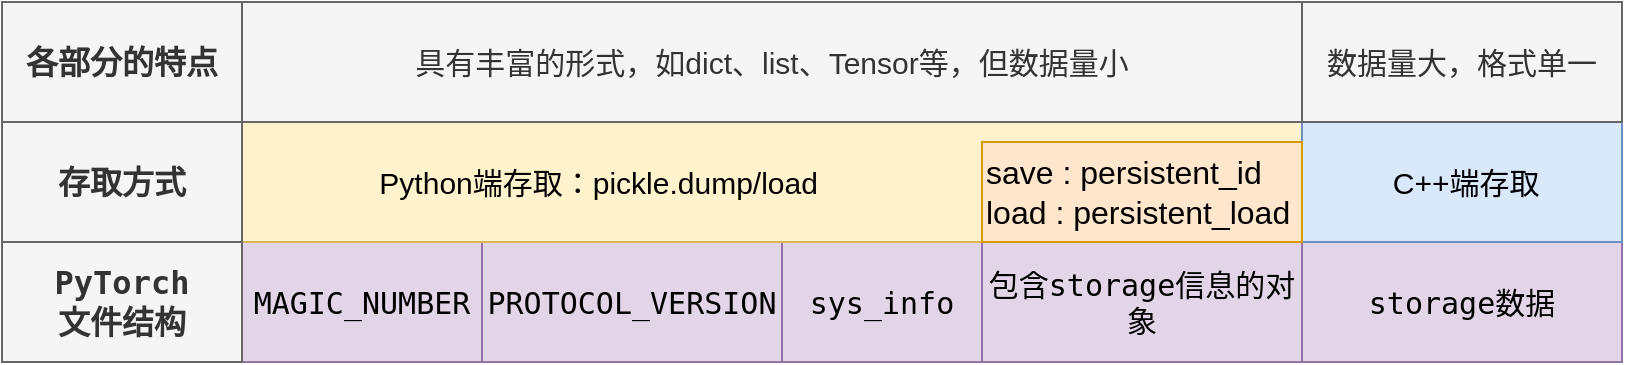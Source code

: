 <mxfile version="14.2.9" type="github">
  <diagram id="TA9kZWug_r85C3clJezx" name="Page-1">
    <mxGraphModel dx="817" dy="487" grid="1" gridSize="10" guides="1" tooltips="1" connect="1" arrows="1" fold="1" page="1" pageScale="1" pageWidth="827" pageHeight="1169" math="0" shadow="0">
      <root>
        <mxCell id="0" />
        <mxCell id="1" parent="0" />
        <mxCell id="7_i-U9n6Cbf5A0pLLuEN-1" value="&lt;span style=&quot;font-family: &amp;quot;source code pro&amp;quot;, monospace; font-size: 15px; text-align: left;&quot;&gt;MAGIC_NUMBER&lt;/span&gt;" style="rounded=0;whiteSpace=wrap;html=1;fontSize=15;labelBackgroundColor=none;fillColor=#e1d5e7;strokeColor=#9673a6;" vertex="1" parent="1">
          <mxGeometry x="130" y="190" width="120" height="60" as="geometry" />
        </mxCell>
        <mxCell id="7_i-U9n6Cbf5A0pLLuEN-2" value="&lt;span style=&quot;font-family: &amp;quot;source code pro&amp;quot;, monospace; font-size: 15px; text-align: left;&quot;&gt;PROTOCOL_VERSION&lt;/span&gt;" style="rounded=0;whiteSpace=wrap;html=1;fontSize=15;labelBackgroundColor=none;fillColor=#e1d5e7;strokeColor=#9673a6;" vertex="1" parent="1">
          <mxGeometry x="250" y="190" width="150" height="60" as="geometry" />
        </mxCell>
        <mxCell id="7_i-U9n6Cbf5A0pLLuEN-9" value="" style="edgeStyle=orthogonalEdgeStyle;rounded=0;orthogonalLoop=1;jettySize=auto;html=1;" edge="1" parent="1" source="7_i-U9n6Cbf5A0pLLuEN-3" target="7_i-U9n6Cbf5A0pLLuEN-8">
          <mxGeometry relative="1" as="geometry" />
        </mxCell>
        <mxCell id="7_i-U9n6Cbf5A0pLLuEN-10" value="" style="edgeStyle=orthogonalEdgeStyle;rounded=0;orthogonalLoop=1;jettySize=auto;html=1;fontSize=15;" edge="1" parent="1" source="7_i-U9n6Cbf5A0pLLuEN-3" target="7_i-U9n6Cbf5A0pLLuEN-6">
          <mxGeometry relative="1" as="geometry" />
        </mxCell>
        <mxCell id="7_i-U9n6Cbf5A0pLLuEN-3" value="&lt;span style=&quot;font-family: &amp;quot;source code pro&amp;quot;, monospace; font-size: 15px; text-align: left;&quot;&gt;sys_info&lt;/span&gt;" style="rounded=0;whiteSpace=wrap;html=1;fontSize=15;labelBackgroundColor=none;fillColor=#e1d5e7;strokeColor=#9673a6;" vertex="1" parent="1">
          <mxGeometry x="400" y="190" width="100" height="60" as="geometry" />
        </mxCell>
        <mxCell id="7_i-U9n6Cbf5A0pLLuEN-4" value="&lt;span style=&quot;font-family: &amp;quot;source code pro&amp;quot;, monospace; text-align: left; font-size: 15px;&quot;&gt;&lt;font style=&quot;font-size: 15px&quot;&gt;包含storage信息的对象&lt;/font&gt;&lt;/span&gt;" style="rounded=0;whiteSpace=wrap;html=1;fontSize=15;labelBackgroundColor=none;fillColor=#e1d5e7;strokeColor=#9673a6;" vertex="1" parent="1">
          <mxGeometry x="500" y="190" width="160" height="60" as="geometry" />
        </mxCell>
        <mxCell id="7_i-U9n6Cbf5A0pLLuEN-5" value="&lt;span style=&quot;font-family: &amp;quot;source code pro&amp;quot;, monospace; font-size: 15px; text-align: left;&quot;&gt;storage数据&lt;/span&gt;" style="rounded=0;whiteSpace=wrap;html=1;fontSize=15;labelBackgroundColor=none;fillColor=#e1d5e7;strokeColor=#9673a6;" vertex="1" parent="1">
          <mxGeometry x="660" y="190" width="160" height="60" as="geometry" />
        </mxCell>
        <mxCell id="7_i-U9n6Cbf5A0pLLuEN-6" value="&lt;font&gt;&amp;nbsp; &amp;nbsp; &amp;nbsp; &amp;nbsp; &amp;nbsp; &amp;nbsp; &amp;nbsp; &amp;nbsp; Python端存取：pickle.dump/load&lt;/font&gt;" style="rounded=0;whiteSpace=wrap;html=1;fontSize=15;align=left;fillColor=#fff2cc;strokeColor=#d6b656;" vertex="1" parent="1">
          <mxGeometry x="130" y="130" width="530" height="60" as="geometry" />
        </mxCell>
        <mxCell id="7_i-U9n6Cbf5A0pLLuEN-7" value="&lt;font&gt;&amp;nbsp;C++端存取&lt;/font&gt;" style="rounded=0;whiteSpace=wrap;html=1;fontSize=15;align=center;fillColor=#dae8fc;strokeColor=#6c8ebf;" vertex="1" parent="1">
          <mxGeometry x="660" y="130" width="160" height="60" as="geometry" />
        </mxCell>
        <mxCell id="7_i-U9n6Cbf5A0pLLuEN-8" value="&lt;font style=&quot;font-size: 16px&quot;&gt;save : persistent_id&lt;br&gt;load : persistent_load&lt;/font&gt;" style="rounded=0;whiteSpace=wrap;html=1;align=left;fillColor=#ffe6cc;strokeColor=#d79b00;" vertex="1" parent="1">
          <mxGeometry x="500" y="140" width="160" height="50" as="geometry" />
        </mxCell>
        <mxCell id="7_i-U9n6Cbf5A0pLLuEN-11" value="具有丰富的形式，如dict、list、Tensor等，但数据量小" style="rounded=0;whiteSpace=wrap;html=1;fontSize=15;fillColor=#f5f5f5;strokeColor=#666666;fontColor=#333333;" vertex="1" parent="1">
          <mxGeometry x="130" y="70" width="530" height="60" as="geometry" />
        </mxCell>
        <mxCell id="7_i-U9n6Cbf5A0pLLuEN-12" value="数据量大，格式单一" style="rounded=0;whiteSpace=wrap;html=1;fontSize=15;fillColor=#f5f5f5;strokeColor=#666666;fontColor=#333333;" vertex="1" parent="1">
          <mxGeometry x="660" y="70" width="160" height="60" as="geometry" />
        </mxCell>
        <mxCell id="7_i-U9n6Cbf5A0pLLuEN-13" value="&lt;span style=&quot;font-family: &amp;quot;source code pro&amp;quot;, monospace; font-size: 16px; text-align: left;&quot;&gt;PyTorch&lt;br style=&quot;font-size: 16px;&quot;&gt;文件结构&lt;/span&gt;" style="rounded=0;whiteSpace=wrap;html=1;fontSize=16;fontStyle=1;fillColor=#f5f5f5;strokeColor=#666666;labelBackgroundColor=none;fontColor=#333333;" vertex="1" parent="1">
          <mxGeometry x="10" y="190" width="120" height="60" as="geometry" />
        </mxCell>
        <mxCell id="7_i-U9n6Cbf5A0pLLuEN-14" value="&lt;span style=&quot;font-family: &amp;quot;source code pro&amp;quot;, monospace; font-size: 16px; text-align: left;&quot;&gt;存取方式&lt;/span&gt;" style="rounded=0;whiteSpace=wrap;html=1;fontSize=16;fontStyle=1;fillColor=#f5f5f5;strokeColor=#666666;labelBackgroundColor=none;fontColor=#333333;" vertex="1" parent="1">
          <mxGeometry x="10" y="130" width="120" height="60" as="geometry" />
        </mxCell>
        <mxCell id="7_i-U9n6Cbf5A0pLLuEN-15" value="&lt;span style=&quot;font-family: &amp;quot;source code pro&amp;quot;, monospace; font-size: 16px; text-align: left;&quot;&gt;各部分的特点&lt;/span&gt;" style="rounded=0;whiteSpace=wrap;html=1;fontSize=16;fontStyle=1;fillColor=#f5f5f5;strokeColor=#666666;labelBackgroundColor=none;fontColor=#333333;" vertex="1" parent="1">
          <mxGeometry x="10" y="70" width="120" height="60" as="geometry" />
        </mxCell>
      </root>
    </mxGraphModel>
  </diagram>
</mxfile>
